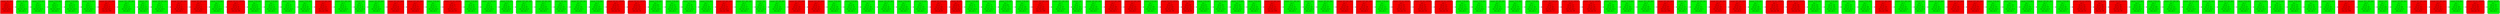 digraph {
rankdir=LR;
node [ shape=record ];
node_0[label = " comand: x86_CALL | size: 1 | old_ip: 0 | new_ip: 0 | has imm_arg: 1 | imm_arg: 0 | ", style = " filled", fillcolor = red]
node_1[label = " comand: x86_RET | size: 1 | old_ip: 5 | new_ip: 5 | has imm_arg: 0 | imm_arg: 0 | ", style = "rounded, filled", fillcolor = green]
node_0 -> node_1;
node_2[label = " comand: PUSH_REG | size: 1 | old_ip: 6 | new_ip: 6 | has imm_arg: 0 | imm_arg: 0 | ", style = " filled", fillcolor = green]
node_1 -> node_2;
node_3[label = " comand: PUSH_REG | size: 1 | old_ip: 11 | new_ip: 7 | has imm_arg: 0 | imm_arg: 0 | ", style = " filled", fillcolor = green]
node_2 -> node_3;
node_4[label = " comand: PUSH_REG | size: 1 | old_ip: 16 | new_ip: 8 | has imm_arg: 0 | imm_arg: 0 | ", style = "rounded, filled", fillcolor = green]
node_3 -> node_4;
node_5[label = " comand: PUSH_REG | size: 1 | old_ip: -1 | new_ip: 9 | has imm_arg: 0 | imm_arg: 0 | ", style = " filled", fillcolor = green]
node_4 -> node_5;
node_6[label = " comand: MOV_REG_IMM | size: 2 | old_ip: -1 | new_ip: 10 | has imm_arg: 1 | imm_arg: 1000 | ", style = " filled", fillcolor = red]
node_5 -> node_6;
node_7[label = " comand: IMUL_REG_REG | size: 4 | old_ip: -1 | new_ip: 16 | has imm_arg: 0 | imm_arg: 0 | ", style = " filled", fillcolor = green]
node_6 -> node_7;
node_8[label = " comand: CQO | size: 2 | old_ip: -1 | new_ip: 20 | has imm_arg: 0 | imm_arg: 0 | ", style = " filled", fillcolor = green]
node_7 -> node_8;
node_9[label = " comand: ADD_REG_REG | size: 3 | old_ip: -1 | new_ip: 22 | has imm_arg: 0 | imm_arg: 0 | ", style = " filled", fillcolor = green]
node_8 -> node_9;
node_10[label = " comand: MOV_REG_IMM | size: 2 | old_ip: -1 | new_ip: 25 | has imm_arg: 1 | imm_arg: 0 | ", style = " filled", fillcolor = red]
node_9 -> node_10;
node_11[label = " comand: MOV_REG_IMM | size: 2 | old_ip: -1 | new_ip: 31 | has imm_arg: 1 | imm_arg: 0 | ", style = " filled", fillcolor = red]
node_10 -> node_11;
node_12[label = " comand: PUSH_REG | size: 1 | old_ip: -1 | new_ip: 37 | has imm_arg: 0 | imm_arg: 0 | ", style = " filled", fillcolor = green]
node_11 -> node_12;
node_13[label = " comand: POP_R15_OFFSET | size: 3 | old_ip: 17 | new_ip: 38 | has imm_arg: 1 | imm_arg: 108 | ", style = "rounded, filled", fillcolor = red]
node_12 -> node_13;
node_14[label = " comand: PUSH_REG | size: 1 | old_ip: 22 | new_ip: 45 | has imm_arg: 0 | imm_arg: 0 | ", style = " filled", fillcolor = green]
node_13 -> node_14;
node_15[label = " comand: PUSH_REG | size: 1 | old_ip: 27 | new_ip: 46 | has imm_arg: 0 | imm_arg: 0 | ", style = " filled", fillcolor = green]
node_14 -> node_15;
node_16[label = " comand: PUSH_REG | size: 1 | old_ip: 32 | new_ip: 47 | has imm_arg: 0 | imm_arg: 0 | ", style = "rounded, filled", fillcolor = green]
node_15 -> node_16;
node_17[label = " comand: PUSH_REG | size: 1 | old_ip: -1 | new_ip: 48 | has imm_arg: 0 | imm_arg: 0 | ", style = " filled", fillcolor = green]
node_16 -> node_17;
node_18[label = " comand: MOV_REG_IMM | size: 2 | old_ip: -1 | new_ip: 49 | has imm_arg: 1 | imm_arg: 1000 | ", style = " filled", fillcolor = red]
node_17 -> node_18;
node_19[label = " comand: IMUL_REG_REG | size: 4 | old_ip: -1 | new_ip: 55 | has imm_arg: 0 | imm_arg: 0 | ", style = " filled", fillcolor = green]
node_18 -> node_19;
node_20[label = " comand: CQO | size: 2 | old_ip: -1 | new_ip: 59 | has imm_arg: 0 | imm_arg: 0 | ", style = " filled", fillcolor = green]
node_19 -> node_20;
node_21[label = " comand: ADD_REG_REG | size: 3 | old_ip: -1 | new_ip: 61 | has imm_arg: 0 | imm_arg: 0 | ", style = " filled", fillcolor = green]
node_20 -> node_21;
node_22[label = " comand: MOV_REG_IMM | size: 2 | old_ip: -1 | new_ip: 64 | has imm_arg: 1 | imm_arg: 0 | ", style = " filled", fillcolor = red]
node_21 -> node_22;
node_23[label = " comand: MOV_REG_IMM | size: 2 | old_ip: -1 | new_ip: 70 | has imm_arg: 1 | imm_arg: 0 | ", style = " filled", fillcolor = red]
node_22 -> node_23;
node_24[label = " comand: PUSH_REG | size: 1 | old_ip: -1 | new_ip: 76 | has imm_arg: 0 | imm_arg: 0 | ", style = " filled", fillcolor = green]
node_23 -> node_24;
node_25[label = " comand: POP_R15_OFFSET | size: 3 | old_ip: 33 | new_ip: 77 | has imm_arg: 1 | imm_arg: 116 | ", style = "rounded, filled", fillcolor = red]
node_24 -> node_25;
node_26[label = " comand: PUSH_REG | size: 1 | old_ip: 38 | new_ip: 84 | has imm_arg: 0 | imm_arg: 0 | ", style = " filled", fillcolor = green]
node_25 -> node_26;
node_27[label = " comand: LEA_RDI_RSP | size: 5 | old_ip: -1 | new_ip: 85 | has imm_arg: 0 | imm_arg: 0 | ", style = " filled", fillcolor = green]
node_26 -> node_27;
node_28[label = " comand: PUSH_ALL | size: 6 | old_ip: -1 | new_ip: 90 | has imm_arg: 0 | imm_arg: 0 | ", style = "rounded, filled", fillcolor = green]
node_27 -> node_28;
node_29[label = " comand: MOV_REG_REG | size: 3 | old_ip: -1 | new_ip: 96 | has imm_arg: 0 | imm_arg: 0 | ", style = "rounded, filled", fillcolor = green]
node_28 -> node_29;
node_30[label = " comand: ADD_REG_REG | size: 4 | old_ip: -1 | new_ip: 99 | has imm_arg: 0 | imm_arg: 0 | ", style = " filled", fillcolor = green]
node_29 -> node_30;
node_31[label = " comand: x86_CALL | size: 1 | old_ip: -1 | new_ip: 103 | has imm_arg: 0 | imm_arg: 0 | ", style = " filled", fillcolor = green]
node_30 -> node_31;
node_32[label = " comand: MOV_REG_REG | size: 3 | old_ip: -1 | new_ip: 104 | has imm_arg: 0 | imm_arg: 0 | ", style = " filled", fillcolor = green]
node_31 -> node_32;
node_33[label = " comand: PUSH_REG | size: 6 | old_ip: -1 | new_ip: 107 | has imm_arg: 0 | imm_arg: 0 | ", style = " filled", fillcolor = green]
node_32 -> node_33;
node_34[label = " comand: POP_R15_OFFSET | size: 3 | old_ip: 39 | new_ip: 113 | has imm_arg: 1 | imm_arg: 116 | ", style = "rounded, filled", fillcolor = red]
node_33 -> node_34;
node_35[label = " comand: POP_R15_OFFSET | size: 3 | old_ip: 44 | new_ip: 120 | has imm_arg: 1 | imm_arg: 116 | ", style = "rounded, filled", fillcolor = red]
node_34 -> node_35;
node_36[label = " comand: PUSH_REG | size: 1 | old_ip: 49 | new_ip: 127 | has imm_arg: 0 | imm_arg: 0 | ", style = " filled", fillcolor = green]
node_35 -> node_36;
node_37[label = " comand: PUSH_REG | size: 1 | old_ip: 54 | new_ip: 128 | has imm_arg: 0 | imm_arg: 0 | ", style = " filled", fillcolor = green]
node_36 -> node_37;
node_38[label = " comand: PUSH_REG | size: 1 | old_ip: 59 | new_ip: 129 | has imm_arg: 0 | imm_arg: 0 | ", style = "rounded, filled", fillcolor = green]
node_37 -> node_38;
node_39[label = " comand: PUSH_REG | size: 1 | old_ip: -1 | new_ip: 130 | has imm_arg: 0 | imm_arg: 0 | ", style = " filled", fillcolor = green]
node_38 -> node_39;
node_40[label = " comand: MOV_REG_IMM | size: 2 | old_ip: -1 | new_ip: 131 | has imm_arg: 1 | imm_arg: 1000 | ", style = " filled", fillcolor = red]
node_39 -> node_40;
node_41[label = " comand: IMUL_REG_REG | size: 4 | old_ip: -1 | new_ip: 137 | has imm_arg: 0 | imm_arg: 0 | ", style = " filled", fillcolor = green]
node_40 -> node_41;
node_42[label = " comand: CQO | size: 2 | old_ip: -1 | new_ip: 141 | has imm_arg: 0 | imm_arg: 0 | ", style = " filled", fillcolor = green]
node_41 -> node_42;
node_43[label = " comand: ADD_REG_REG | size: 3 | old_ip: -1 | new_ip: 143 | has imm_arg: 0 | imm_arg: 0 | ", style = " filled", fillcolor = green]
node_42 -> node_43;
node_44[label = " comand: MOV_REG_IMM | size: 2 | old_ip: -1 | new_ip: 146 | has imm_arg: 1 | imm_arg: 0 | ", style = " filled", fillcolor = red]
node_43 -> node_44;
node_45[label = " comand: MOV_REG_IMM | size: 2 | old_ip: -1 | new_ip: 152 | has imm_arg: 1 | imm_arg: 0 | ", style = " filled", fillcolor = red]
node_44 -> node_45;
node_46[label = " comand: PUSH_REG | size: 1 | old_ip: -1 | new_ip: 158 | has imm_arg: 0 | imm_arg: 0 | ", style = " filled", fillcolor = green]
node_45 -> node_46;
node_47[label = " comand: PUSH_REG | size: 1 | old_ip: 60 | new_ip: 159 | has imm_arg: 0 | imm_arg: 0 | ", style = "rounded, filled", fillcolor = green]
node_46 -> node_47;
node_48[label = " comand: PUSH_REG | size: 1 | old_ip: -1 | new_ip: 160 | has imm_arg: 0 | imm_arg: 0 | ", style = " filled", fillcolor = green]
node_47 -> node_48;
node_49[label = " comand: ADD_REG_REG | size: 3 | old_ip: -1 | new_ip: 161 | has imm_arg: 0 | imm_arg: 0 | ", style = " filled", fillcolor = green]
node_48 -> node_49;
node_50[label = " comand: PUSH_REG | size: 1 | old_ip: -1 | new_ip: 164 | has imm_arg: 0 | imm_arg: 0 | ", style = " filled", fillcolor = green]
node_49 -> node_50;
node_51[label = " comand: PUSH_REG | size: 1 | old_ip: -1 | new_ip: 165 | has imm_arg: 0 | imm_arg: 0 | ", style = "rounded, filled", fillcolor = green]
node_50 -> node_51;
node_52[label = " comand: x86_COND_JMP | size: 2 | old_ip: -1 | new_ip: 166 | has imm_arg: 1 | imm_arg: 60 | ", style = "rounded, filled", fillcolor = red]
node_51 -> node_52;
node_53[label = " comand: x86_JMP | size: 1 | old_ip: 65 | new_ip: 172 | has imm_arg: 1 | imm_arg: 65 | ", style = "rounded, filled", fillcolor = red]
node_52 -> node_53;
node_54[label = " comand: PUSH_REG | size: 1 | old_ip: 70 | new_ip: 177 | has imm_arg: 0 | imm_arg: 0 | ", style = " filled", fillcolor = green]
node_53 -> node_54;
node_55[label = " comand: PUSH_REG | size: 1 | old_ip: 75 | new_ip: 178 | has imm_arg: 0 | imm_arg: 0 | ", style = " filled", fillcolor = green]
node_54 -> node_55;
node_56[label = " comand: PUSH_REG | size: 1 | old_ip: 80 | new_ip: 179 | has imm_arg: 0 | imm_arg: 0 | ", style = "rounded, filled", fillcolor = green]
node_55 -> node_56;
node_57[label = " comand: PUSH_REG | size: 1 | old_ip: -1 | new_ip: 180 | has imm_arg: 0 | imm_arg: 0 | ", style = " filled", fillcolor = green]
node_56 -> node_57;
node_58[label = " comand: MOV_REG_IMM | size: 2 | old_ip: -1 | new_ip: 181 | has imm_arg: 1 | imm_arg: 1000 | ", style = " filled", fillcolor = red]
node_57 -> node_58;
node_59[label = " comand: IMUL_REG_REG | size: 4 | old_ip: -1 | new_ip: 187 | has imm_arg: 0 | imm_arg: 0 | ", style = " filled", fillcolor = green]
node_58 -> node_59;
node_60[label = " comand: CQO | size: 2 | old_ip: -1 | new_ip: 191 | has imm_arg: 0 | imm_arg: 0 | ", style = " filled", fillcolor = green]
node_59 -> node_60;
node_61[label = " comand: ADD_REG_REG | size: 3 | old_ip: -1 | new_ip: 193 | has imm_arg: 0 | imm_arg: 0 | ", style = " filled", fillcolor = green]
node_60 -> node_61;
node_62[label = " comand: MOV_REG_IMM | size: 2 | old_ip: -1 | new_ip: 196 | has imm_arg: 1 | imm_arg: 0 | ", style = " filled", fillcolor = red]
node_61 -> node_62;
node_63[label = " comand: MOV_REG_IMM | size: 2 | old_ip: -1 | new_ip: 202 | has imm_arg: 1 | imm_arg: 0 | ", style = " filled", fillcolor = red]
node_62 -> node_63;
node_64[label = " comand: PUSH_REG | size: 1 | old_ip: -1 | new_ip: 208 | has imm_arg: 0 | imm_arg: 0 | ", style = " filled", fillcolor = green]
node_63 -> node_64;
node_65[label = " comand: POP_R15_OFFSET | size: 3 | old_ip: 81 | new_ip: 209 | has imm_arg: 1 | imm_arg: 108 | ", style = "rounded, filled", fillcolor = red]
node_64 -> node_65;
node_66[label = " comand: x86_JMP | size: 1 | old_ip: 86 | new_ip: 216 | has imm_arg: 1 | imm_arg: 86 | ", style = "rounded, filled", fillcolor = red]
node_65 -> node_66;
node_67[label = " comand: PUSH_REG | size: 1 | old_ip: 91 | new_ip: 221 | has imm_arg: 0 | imm_arg: 0 | ", style = " filled", fillcolor = green]
node_66 -> node_67;
node_68[label = " comand: PUSH_REG | size: 1 | old_ip: 96 | new_ip: 222 | has imm_arg: 0 | imm_arg: 0 | ", style = " filled", fillcolor = green]
node_67 -> node_68;
node_69[label = " comand: PUSH_REG | size: 1 | old_ip: 101 | new_ip: 223 | has imm_arg: 0 | imm_arg: 0 | ", style = "rounded, filled", fillcolor = green]
node_68 -> node_69;
node_70[label = " comand: PUSH_REG | size: 1 | old_ip: -1 | new_ip: 224 | has imm_arg: 0 | imm_arg: 0 | ", style = " filled", fillcolor = green]
node_69 -> node_70;
node_71[label = " comand: MOV_REG_IMM | size: 2 | old_ip: -1 | new_ip: 225 | has imm_arg: 1 | imm_arg: 1000 | ", style = " filled", fillcolor = red]
node_70 -> node_71;
node_72[label = " comand: IMUL_REG_REG | size: 4 | old_ip: -1 | new_ip: 231 | has imm_arg: 0 | imm_arg: 0 | ", style = " filled", fillcolor = green]
node_71 -> node_72;
node_73[label = " comand: CQO | size: 2 | old_ip: -1 | new_ip: 235 | has imm_arg: 0 | imm_arg: 0 | ", style = " filled", fillcolor = green]
node_72 -> node_73;
node_74[label = " comand: ADD_REG_REG | size: 3 | old_ip: -1 | new_ip: 237 | has imm_arg: 0 | imm_arg: 0 | ", style = " filled", fillcolor = green]
node_73 -> node_74;
node_75[label = " comand: MOV_REG_IMM | size: 2 | old_ip: -1 | new_ip: 240 | has imm_arg: 1 | imm_arg: 0 | ", style = " filled", fillcolor = red]
node_74 -> node_75;
node_76[label = " comand: MOV_REG_IMM | size: 2 | old_ip: -1 | new_ip: 246 | has imm_arg: 1 | imm_arg: 0 | ", style = " filled", fillcolor = red]
node_75 -> node_76;
node_77[label = " comand: PUSH_REG | size: 1 | old_ip: -1 | new_ip: 252 | has imm_arg: 0 | imm_arg: 0 | ", style = " filled", fillcolor = green]
node_76 -> node_77;
node_78[label = " comand: POP_R15_OFFSET | size: 3 | old_ip: 102 | new_ip: 253 | has imm_arg: 1 | imm_arg: 124 | ", style = "rounded, filled", fillcolor = red]
node_77 -> node_78;
node_79[label = " comand: POP_R15_OFFSET | size: 3 | old_ip: 107 | new_ip: 260 | has imm_arg: 1 | imm_arg: 124 | ", style = "rounded, filled", fillcolor = red]
node_78 -> node_79;
node_80[label = " comand: POP_R15_OFFSET | size: 3 | old_ip: 112 | new_ip: 267 | has imm_arg: 1 | imm_arg: 116 | ", style = "rounded, filled", fillcolor = red]
node_79 -> node_80;
node_81[label = " comand: PUSH_REG | size: 1 | old_ip: 117 | new_ip: 274 | has imm_arg: 0 | imm_arg: 0 | ", style = "rounded, filled", fillcolor = green]
node_80 -> node_81;
node_82[label = " comand: PUSH_REG | size: 1 | old_ip: -1 | new_ip: 275 | has imm_arg: 0 | imm_arg: 0 | ", style = " filled", fillcolor = green]
node_81 -> node_82;
node_83[label = " comand: ADD_REG_REG | size: 3 | old_ip: -1 | new_ip: 276 | has imm_arg: 0 | imm_arg: 0 | ", style = " filled", fillcolor = green]
node_82 -> node_83;
node_84[label = " comand: PUSH_REG | size: 1 | old_ip: -1 | new_ip: 279 | has imm_arg: 0 | imm_arg: 0 | ", style = " filled", fillcolor = green]
node_83 -> node_84;
node_85[label = " comand: PUSH_REG | size: 1 | old_ip: -1 | new_ip: 280 | has imm_arg: 0 | imm_arg: 0 | ", style = "rounded, filled", fillcolor = green]
node_84 -> node_85;
node_86[label = " comand: x86_COND_JMP | size: 2 | old_ip: -1 | new_ip: 281 | has imm_arg: 1 | imm_arg: 117 | ", style = "rounded, filled", fillcolor = red]
node_85 -> node_86;
node_87[label = " comand: POP_R15_OFFSET | size: 3 | old_ip: 122 | new_ip: 287 | has imm_arg: 1 | imm_arg: 108 | ", style = "rounded, filled", fillcolor = red]
node_86 -> node_87;
node_88[label = " comand: POP_R15_OFFSET | size: 3 | old_ip: 127 | new_ip: 294 | has imm_arg: 1 | imm_arg: 124 | ", style = "rounded, filled", fillcolor = red]
node_87 -> node_88;
node_89[label = " comand: PUSH_REG | size: 1 | old_ip: 132 | new_ip: 301 | has imm_arg: 0 | imm_arg: 0 | ", style = "rounded, filled", fillcolor = green]
node_88 -> node_89;
node_90[label = " comand: PUSH_REG | size: 1 | old_ip: -1 | new_ip: 302 | has imm_arg: 0 | imm_arg: 0 | ", style = " filled", fillcolor = green]
node_89 -> node_90;
node_91[label = " comand: IMUL_REG_REG | size: 4 | old_ip: -1 | new_ip: 303 | has imm_arg: 0 | imm_arg: 0 | ", style = " filled", fillcolor = green]
node_90 -> node_91;
node_92[label = " comand: MOV_REG_IMM | size: 2 | old_ip: -1 | new_ip: 307 | has imm_arg: 1 | imm_arg: 1000 | ", style = " filled", fillcolor = red]
node_91 -> node_92;
node_93[label = " comand: CQO | size: 2 | old_ip: -1 | new_ip: 313 | has imm_arg: 0 | imm_arg: 0 | ", style = " filled", fillcolor = green]
node_92 -> node_93;
node_94[label = " comand: ADD_REG_REG | size: 3 | old_ip: -1 | new_ip: 315 | has imm_arg: 0 | imm_arg: 0 | ", style = " filled", fillcolor = green]
node_93 -> node_94;
node_95[label = " comand: MOV_REG_IMM | size: 2 | old_ip: -1 | new_ip: 318 | has imm_arg: 1 | imm_arg: 0 | ", style = " filled", fillcolor = red]
node_94 -> node_95;
node_96[label = " comand: MOV_REG_IMM | size: 2 | old_ip: -1 | new_ip: 324 | has imm_arg: 1 | imm_arg: 0 | ", style = " filled", fillcolor = red]
node_95 -> node_96;
node_97[label = " comand: PUSH_REG | size: 1 | old_ip: -1 | new_ip: 330 | has imm_arg: 0 | imm_arg: 0 | ", style = " filled", fillcolor = green]
node_96 -> node_97;
node_98[label = " comand: POP_R15_OFFSET | size: 3 | old_ip: 133 | new_ip: 331 | has imm_arg: 1 | imm_arg: 108 | ", style = "rounded, filled", fillcolor = red]
node_97 -> node_98;
node_99[label = " comand: POP_R15_OFFSET | size: 3 | old_ip: 138 | new_ip: 338 | has imm_arg: 1 | imm_arg: 124 | ", style = "rounded, filled", fillcolor = red]
node_98 -> node_99;
node_100[label = " comand: PUSH_REG | size: 1 | old_ip: 143 | new_ip: 345 | has imm_arg: 0 | imm_arg: 0 | ", style = " filled", fillcolor = green]
node_99 -> node_100;
node_101[label = " comand: PUSH_REG | size: 1 | old_ip: 148 | new_ip: 346 | has imm_arg: 0 | imm_arg: 0 | ", style = " filled", fillcolor = green]
node_100 -> node_101;
node_102[label = " comand: PUSH_REG | size: 1 | old_ip: 153 | new_ip: 347 | has imm_arg: 0 | imm_arg: 0 | ", style = "rounded, filled", fillcolor = green]
node_101 -> node_102;
node_103[label = " comand: PUSH_REG | size: 1 | old_ip: -1 | new_ip: 348 | has imm_arg: 0 | imm_arg: 0 | ", style = " filled", fillcolor = green]
node_102 -> node_103;
node_104[label = " comand: MOV_REG_IMM | size: 2 | old_ip: -1 | new_ip: 349 | has imm_arg: 1 | imm_arg: 1000 | ", style = " filled", fillcolor = red]
node_103 -> node_104;
node_105[label = " comand: IMUL_REG_REG | size: 4 | old_ip: -1 | new_ip: 355 | has imm_arg: 0 | imm_arg: 0 | ", style = " filled", fillcolor = green]
node_104 -> node_105;
node_106[label = " comand: CQO | size: 2 | old_ip: -1 | new_ip: 359 | has imm_arg: 0 | imm_arg: 0 | ", style = " filled", fillcolor = green]
node_105 -> node_106;
node_107[label = " comand: ADD_REG_REG | size: 3 | old_ip: -1 | new_ip: 361 | has imm_arg: 0 | imm_arg: 0 | ", style = " filled", fillcolor = green]
node_106 -> node_107;
node_108[label = " comand: MOV_REG_IMM | size: 2 | old_ip: -1 | new_ip: 364 | has imm_arg: 1 | imm_arg: 0 | ", style = " filled", fillcolor = red]
node_107 -> node_108;
node_109[label = " comand: MOV_REG_IMM | size: 2 | old_ip: -1 | new_ip: 370 | has imm_arg: 1 | imm_arg: 0 | ", style = " filled", fillcolor = red]
node_108 -> node_109;
node_110[label = " comand: PUSH_REG | size: 1 | old_ip: -1 | new_ip: 376 | has imm_arg: 0 | imm_arg: 0 | ", style = " filled", fillcolor = green]
node_109 -> node_110;
node_111[label = " comand: PUSH_REG | size: 1 | old_ip: 154 | new_ip: 377 | has imm_arg: 0 | imm_arg: 0 | ", style = "rounded, filled", fillcolor = green]
node_110 -> node_111;
node_112[label = " comand: PUSH_REG | size: 1 | old_ip: -1 | new_ip: 378 | has imm_arg: 0 | imm_arg: 0 | ", style = " filled", fillcolor = green]
node_111 -> node_112;
node_113[label = " comand: ADD_REG_REG | size: 3 | old_ip: -1 | new_ip: 379 | has imm_arg: 0 | imm_arg: 0 | ", style = " filled", fillcolor = green]
node_112 -> node_113;
node_114[label = " comand: PUSH_REG | size: 1 | old_ip: -1 | new_ip: 382 | has imm_arg: 0 | imm_arg: 0 | ", style = " filled", fillcolor = green]
node_113 -> node_114;
node_115[label = " comand: POP_R15_OFFSET | size: 3 | old_ip: 155 | new_ip: 383 | has imm_arg: 1 | imm_arg: 124 | ", style = "rounded, filled", fillcolor = red]
node_114 -> node_115;
node_116[label = " comand: x86_JMP | size: 1 | old_ip: 160 | new_ip: 390 | has imm_arg: 1 | imm_arg: 160 | ", style = "rounded, filled", fillcolor = red]
node_115 -> node_116;
node_117[label = " comand: POP_R15_OFFSET | size: 3 | old_ip: 165 | new_ip: 395 | has imm_arg: 1 | imm_arg: 108 | ", style = "rounded, filled", fillcolor = red]
node_116 -> node_117;
node_118[label = " comand: PUSH_REG | size: 6 | old_ip: 170 | new_ip: 402 | has imm_arg: 0 | imm_arg: 0 | ", style = " filled", fillcolor = green]
node_117 -> node_118;
node_119[label = " comand: PUSH_ALL | size: 6 | old_ip: -1 | new_ip: 408 | has imm_arg: 0 | imm_arg: 0 | ", style = "rounded, filled", fillcolor = green]
node_118 -> node_119;
node_120[label = " comand: MOV_REG_REG | size: 3 | old_ip: -1 | new_ip: 414 | has imm_arg: 0 | imm_arg: 0 | ", style = "rounded, filled", fillcolor = green]
node_119 -> node_120;
node_121[label = " comand: ADD_REG_REG | size: 4 | old_ip: -1 | new_ip: 417 | has imm_arg: 0 | imm_arg: 0 | ", style = " filled", fillcolor = green]
node_120 -> node_121;
node_122[label = " comand: x86_CALL | size: 1 | old_ip: -1 | new_ip: 421 | has imm_arg: 0 | imm_arg: 0 | ", style = " filled", fillcolor = green]
node_121 -> node_122;
node_123[label = " comand: MOV_REG_REG | size: 3 | old_ip: -1 | new_ip: 422 | has imm_arg: 0 | imm_arg: 0 | ", style = " filled", fillcolor = green]
node_122 -> node_123;
node_124[label = " comand: PUSH_REG | size: 6 | old_ip: -1 | new_ip: 425 | has imm_arg: 0 | imm_arg: 0 | ", style = " filled", fillcolor = green]
node_123 -> node_124;
node_125[label = " comand: PUSH_REG | size: 1 | old_ip: -1 | new_ip: 431 | has imm_arg: 0 | imm_arg: 0 | ", style = "rounded, filled", fillcolor = green]
node_124 -> node_125;
node_126[label = " comand: PUSH_REG | size: 1 | old_ip: 171 | new_ip: 432 | has imm_arg: 0 | imm_arg: 0 | ", style = " filled", fillcolor = green]
node_125 -> node_126;
node_127[label = " comand: PUSH_REG | size: 1 | old_ip: 176 | new_ip: 433 | has imm_arg: 0 | imm_arg: 0 | ", style = " filled", fillcolor = green]
node_126 -> node_127;
node_128[label = " comand: PUSH_REG | size: 1 | old_ip: 181 | new_ip: 434 | has imm_arg: 0 | imm_arg: 0 | ", style = "rounded, filled", fillcolor = green]
node_127 -> node_128;
node_129[label = " comand: PUSH_REG | size: 1 | old_ip: -1 | new_ip: 435 | has imm_arg: 0 | imm_arg: 0 | ", style = " filled", fillcolor = green]
node_128 -> node_129;
node_130[label = " comand: MOV_REG_IMM | size: 2 | old_ip: -1 | new_ip: 436 | has imm_arg: 1 | imm_arg: 1000 | ", style = " filled", fillcolor = red]
node_129 -> node_130;
node_131[label = " comand: IMUL_REG_REG | size: 4 | old_ip: -1 | new_ip: 442 | has imm_arg: 0 | imm_arg: 0 | ", style = " filled", fillcolor = green]
node_130 -> node_131;
node_132[label = " comand: CQO | size: 2 | old_ip: -1 | new_ip: 446 | has imm_arg: 0 | imm_arg: 0 | ", style = " filled", fillcolor = green]
node_131 -> node_132;
node_133[label = " comand: ADD_REG_REG | size: 3 | old_ip: -1 | new_ip: 448 | has imm_arg: 0 | imm_arg: 0 | ", style = " filled", fillcolor = green]
node_132 -> node_133;
node_134[label = " comand: MOV_REG_IMM | size: 2 | old_ip: -1 | new_ip: 451 | has imm_arg: 1 | imm_arg: 0 | ", style = " filled", fillcolor = red]
node_133 -> node_134;
node_135[label = " comand: MOV_REG_IMM | size: 2 | old_ip: -1 | new_ip: 457 | has imm_arg: 1 | imm_arg: 0 | ", style = " filled", fillcolor = red]
node_134 -> node_135;
node_136[label = " comand: PUSH_REG | size: 1 | old_ip: -1 | new_ip: 463 | has imm_arg: 0 | imm_arg: 0 | ", style = " filled", fillcolor = green]
node_135 -> node_136;
node_137[label = " comand: POP_R15_OFFSET | size: 3 | old_ip: 182 | new_ip: 464 | has imm_arg: 1 | imm_arg: 132 | ", style = "rounded, filled", fillcolor = red]
node_136 -> node_137;
node_138[label = " comand: x86_RET | size: 1 | old_ip: 187 | new_ip: 471 | has imm_arg: 0 | imm_arg: 0 | ", style = "rounded, filled", fillcolor = green]
node_137 -> node_138;
}